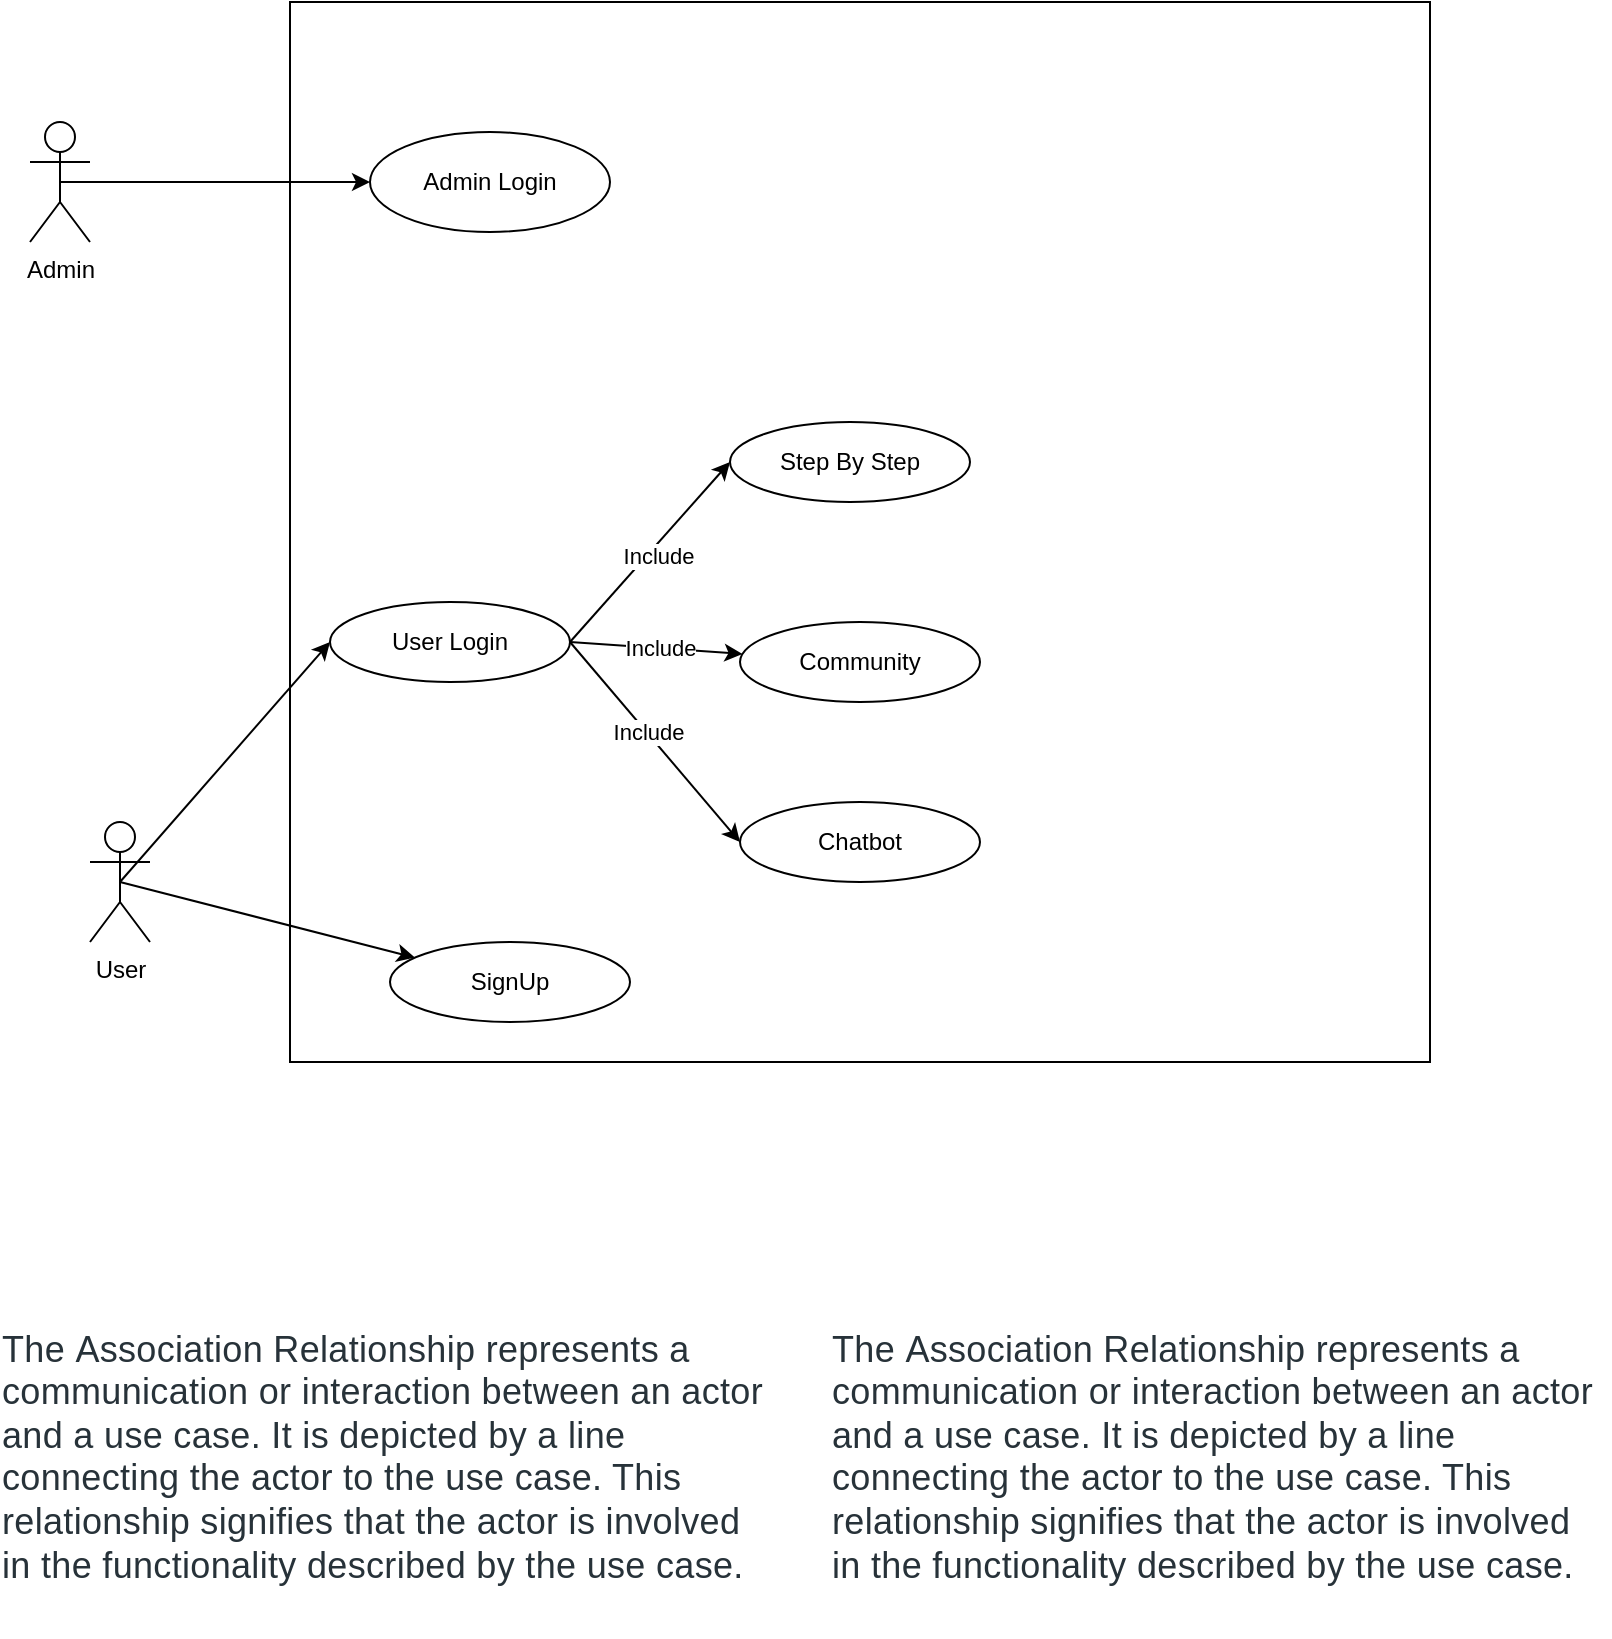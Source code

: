 <mxfile version="24.7.7">
  <diagram name="Page-1" id="c0bNA5dq0e9O0SaOKar9">
    <mxGraphModel dx="1674" dy="772" grid="1" gridSize="10" guides="1" tooltips="1" connect="1" arrows="1" fold="1" page="1" pageScale="1" pageWidth="850" pageHeight="1100" math="0" shadow="0">
      <root>
        <mxCell id="0" />
        <mxCell id="1" parent="0" />
        <mxCell id="ISLlNDZiq05lktbRmFr5-11" value="" style="rounded=0;whiteSpace=wrap;html=1;" vertex="1" parent="1">
          <mxGeometry x="180" y="60" width="570" height="530" as="geometry" />
        </mxCell>
        <mxCell id="ISLlNDZiq05lktbRmFr5-18" style="rounded=0;orthogonalLoop=1;jettySize=auto;html=1;exitX=0.5;exitY=0.5;exitDx=0;exitDy=0;exitPerimeter=0;entryX=0;entryY=0.5;entryDx=0;entryDy=0;" edge="1" parent="1" source="ISLlNDZiq05lktbRmFr5-1" target="ISLlNDZiq05lktbRmFr5-16">
          <mxGeometry relative="1" as="geometry" />
        </mxCell>
        <mxCell id="ISLlNDZiq05lktbRmFr5-19" style="rounded=0;orthogonalLoop=1;jettySize=auto;html=1;exitX=0.5;exitY=0.5;exitDx=0;exitDy=0;exitPerimeter=0;" edge="1" parent="1" source="ISLlNDZiq05lktbRmFr5-1" target="ISLlNDZiq05lktbRmFr5-17">
          <mxGeometry relative="1" as="geometry" />
        </mxCell>
        <mxCell id="ISLlNDZiq05lktbRmFr5-1" value="User" style="shape=umlActor;verticalLabelPosition=bottom;verticalAlign=top;html=1;outlineConnect=0;" vertex="1" parent="1">
          <mxGeometry x="80" y="470" width="30" height="60" as="geometry" />
        </mxCell>
        <mxCell id="ISLlNDZiq05lktbRmFr5-13" style="rounded=0;orthogonalLoop=1;jettySize=auto;html=1;exitX=0.5;exitY=0.5;exitDx=0;exitDy=0;exitPerimeter=0;entryX=0;entryY=0.5;entryDx=0;entryDy=0;" edge="1" parent="1" source="ISLlNDZiq05lktbRmFr5-5" target="ISLlNDZiq05lktbRmFr5-12">
          <mxGeometry relative="1" as="geometry" />
        </mxCell>
        <mxCell id="ISLlNDZiq05lktbRmFr5-5" value="Admin" style="shape=umlActor;verticalLabelPosition=bottom;verticalAlign=top;html=1;outlineConnect=0;" vertex="1" parent="1">
          <mxGeometry x="50" y="120" width="30" height="60" as="geometry" />
        </mxCell>
        <mxCell id="ISLlNDZiq05lktbRmFr5-9" value="&lt;p style=&quot;box-sizing: border-box; margin: 0px 0px 10px; padding: 0px; border: 0px; font-size: 18px; vertical-align: baseline; color: rgb(39, 50, 57); font-family: Nunito, sans-serif; letter-spacing: 0.162px; background-color: rgb(255, 255, 255); text-align: start;&quot; dir=&quot;ltr&quot;&gt;&lt;span style=&quot;box-sizing: border-box; margin: 0px; padding: 0px; border: 0px; vertical-align: baseline;&quot;&gt;The&lt;/span&gt;&lt;b style=&quot;box-sizing: border-box; margin: 0px; padding: 0px; border: 0px; vertical-align: baseline;&quot;&gt;&amp;nbsp;&lt;/b&gt;&lt;span style=&quot;box-sizing: border-box; margin: 0px; padding: 0px; border: 0px; vertical-align: baseline;&quot;&gt;Association Relationship represents a communication or interaction between an actor and a use case. It is depicted by a line connecting the actor to the use case. This relationship signifies that the actor is involved in the functionality described by the use case.&lt;/span&gt;&lt;/p&gt;&lt;div&gt;&lt;span style=&quot;box-sizing: border-box; margin: 0px; padding: 0px; border: 0px; vertical-align: baseline;&quot;&gt;&lt;br&gt;&lt;/span&gt;&lt;/div&gt;" style="text;html=1;align=center;verticalAlign=middle;whiteSpace=wrap;rounded=0;" vertex="1" parent="1">
          <mxGeometry x="35" y="800" width="390" as="geometry" />
        </mxCell>
        <mxCell id="ISLlNDZiq05lktbRmFr5-10" value="&lt;p style=&quot;box-sizing: border-box; margin: 0px 0px 10px; padding: 0px; border: 0px; font-size: 18px; vertical-align: baseline; color: rgb(39, 50, 57); font-family: Nunito, sans-serif; letter-spacing: 0.162px; background-color: rgb(255, 255, 255); text-align: start;&quot; dir=&quot;ltr&quot;&gt;&lt;span style=&quot;box-sizing: border-box; margin: 0px; padding: 0px; border: 0px; vertical-align: baseline;&quot;&gt;The&lt;/span&gt;&lt;b style=&quot;box-sizing: border-box; margin: 0px; padding: 0px; border: 0px; vertical-align: baseline;&quot;&gt;&amp;nbsp;&lt;/b&gt;&lt;span style=&quot;box-sizing: border-box; margin: 0px; padding: 0px; border: 0px; vertical-align: baseline;&quot;&gt;Association Relationship represents a communication or interaction between an actor and a use case. It is depicted by a line connecting the actor to the use case. This relationship signifies that the actor is involved in the functionality described by the use case.&lt;/span&gt;&lt;/p&gt;&lt;div&gt;&lt;span style=&quot;box-sizing: border-box; margin: 0px; padding: 0px; border: 0px; vertical-align: baseline;&quot;&gt;&lt;br&gt;&lt;/span&gt;&lt;/div&gt;" style="text;html=1;align=center;verticalAlign=middle;whiteSpace=wrap;rounded=0;" vertex="1" parent="1">
          <mxGeometry x="450" y="800" width="390" as="geometry" />
        </mxCell>
        <mxCell id="ISLlNDZiq05lktbRmFr5-12" value="Admin Login" style="ellipse;whiteSpace=wrap;html=1;" vertex="1" parent="1">
          <mxGeometry x="220" y="125" width="120" height="50" as="geometry" />
        </mxCell>
        <mxCell id="ISLlNDZiq05lktbRmFr5-24" style="rounded=0;orthogonalLoop=1;jettySize=auto;html=1;exitX=1;exitY=0.5;exitDx=0;exitDy=0;entryX=0;entryY=0.5;entryDx=0;entryDy=0;" edge="1" parent="1" source="ISLlNDZiq05lktbRmFr5-16" target="ISLlNDZiq05lktbRmFr5-21">
          <mxGeometry relative="1" as="geometry" />
        </mxCell>
        <mxCell id="ISLlNDZiq05lktbRmFr5-27" value="Include" style="edgeLabel;html=1;align=center;verticalAlign=middle;resizable=0;points=[];" vertex="1" connectable="0" parent="ISLlNDZiq05lktbRmFr5-24">
          <mxGeometry x="0.032" y="-4" relative="1" as="geometry">
            <mxPoint as="offset" />
          </mxGeometry>
        </mxCell>
        <mxCell id="ISLlNDZiq05lktbRmFr5-25" style="rounded=0;orthogonalLoop=1;jettySize=auto;html=1;exitX=1;exitY=0.5;exitDx=0;exitDy=0;" edge="1" parent="1" source="ISLlNDZiq05lktbRmFr5-16" target="ISLlNDZiq05lktbRmFr5-22">
          <mxGeometry relative="1" as="geometry" />
        </mxCell>
        <mxCell id="ISLlNDZiq05lktbRmFr5-28" value="Include" style="edgeLabel;html=1;align=center;verticalAlign=middle;resizable=0;points=[];" vertex="1" connectable="0" parent="ISLlNDZiq05lktbRmFr5-25">
          <mxGeometry x="0.043" relative="1" as="geometry">
            <mxPoint as="offset" />
          </mxGeometry>
        </mxCell>
        <mxCell id="ISLlNDZiq05lktbRmFr5-26" style="rounded=0;orthogonalLoop=1;jettySize=auto;html=1;exitX=1;exitY=0.5;exitDx=0;exitDy=0;entryX=0;entryY=0.5;entryDx=0;entryDy=0;" edge="1" parent="1" source="ISLlNDZiq05lktbRmFr5-16" target="ISLlNDZiq05lktbRmFr5-23">
          <mxGeometry relative="1" as="geometry" />
        </mxCell>
        <mxCell id="ISLlNDZiq05lktbRmFr5-29" value="Include" style="edgeLabel;html=1;align=center;verticalAlign=middle;resizable=0;points=[];" vertex="1" connectable="0" parent="ISLlNDZiq05lktbRmFr5-26">
          <mxGeometry x="-0.093" y="1" relative="1" as="geometry">
            <mxPoint x="-1" as="offset" />
          </mxGeometry>
        </mxCell>
        <mxCell id="ISLlNDZiq05lktbRmFr5-16" value="User Login" style="ellipse;whiteSpace=wrap;html=1;" vertex="1" parent="1">
          <mxGeometry x="200" y="360" width="120" height="40" as="geometry" />
        </mxCell>
        <mxCell id="ISLlNDZiq05lktbRmFr5-17" value="SignUp" style="ellipse;whiteSpace=wrap;html=1;" vertex="1" parent="1">
          <mxGeometry x="230" y="530" width="120" height="40" as="geometry" />
        </mxCell>
        <mxCell id="ISLlNDZiq05lktbRmFr5-21" value="Step By Step" style="ellipse;whiteSpace=wrap;html=1;" vertex="1" parent="1">
          <mxGeometry x="400" y="270" width="120" height="40" as="geometry" />
        </mxCell>
        <mxCell id="ISLlNDZiq05lktbRmFr5-22" value="Community" style="ellipse;whiteSpace=wrap;html=1;" vertex="1" parent="1">
          <mxGeometry x="405" y="370" width="120" height="40" as="geometry" />
        </mxCell>
        <mxCell id="ISLlNDZiq05lktbRmFr5-23" value="Chatbot" style="ellipse;whiteSpace=wrap;html=1;" vertex="1" parent="1">
          <mxGeometry x="405" y="460" width="120" height="40" as="geometry" />
        </mxCell>
      </root>
    </mxGraphModel>
  </diagram>
</mxfile>
